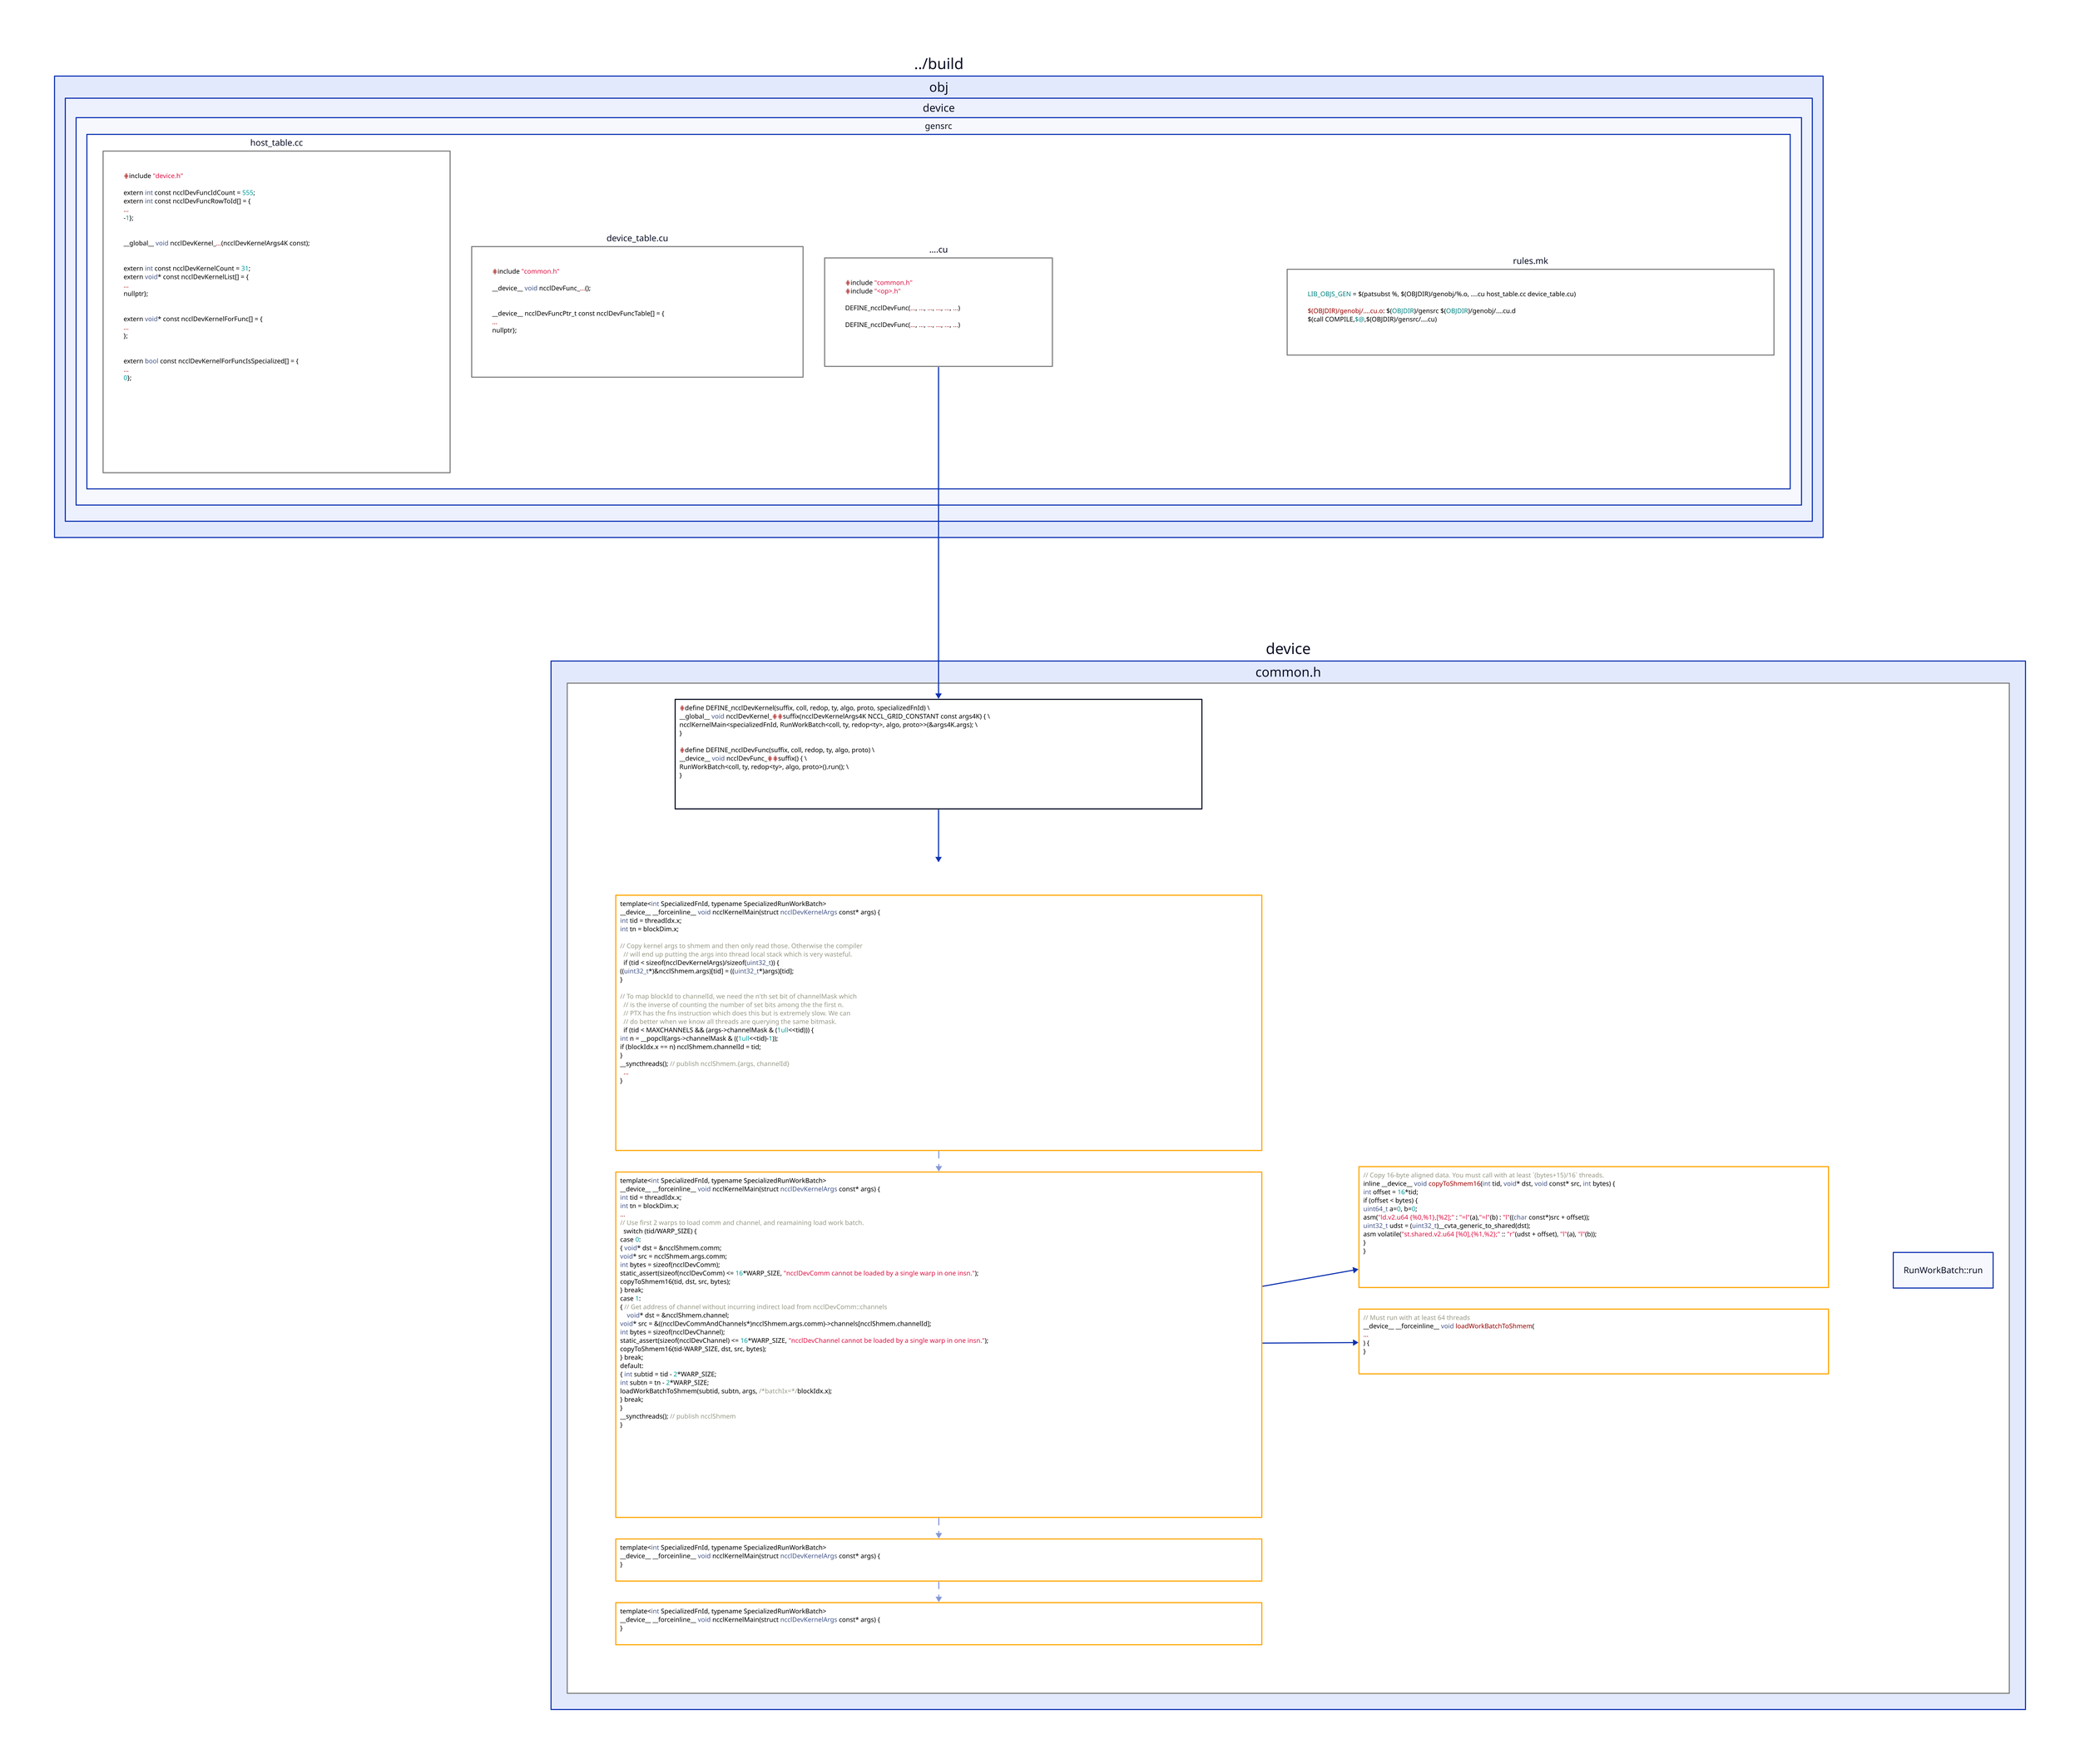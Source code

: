 # device/
device: {
    common\.h: {
        DEFINE: |cpp
            ⋕define DEFINE_ncclDevKernel(suffix, coll, redop, ty, algo, proto, specializedFnId) \
              __global__ void ncclDevKernel_⋕⋕suffix(ncclDevKernelArgs4K NCCL_GRID_CONSTANT const args4K) { \
                ncclKernelMain<specializedFnId, RunWorkBatch<coll, ty, redop<ty>, algo, proto>>(&args4K.args); \
              }

            ⋕define DEFINE_ncclDevFunc(suffix, coll, redop, ty, algo, proto) \
              __device__ void ncclDevFunc_⋕⋕suffix() { \
                RunWorkBatch<coll, ty, redop<ty>, algo, proto>().run(); \
              }
        |
        DEFINE -> ncclKernelMainWrapper

        ncclKernelMainWrapper: {
            grid-columns: 1

            ncclKernelMain: |cpp
                template<int SpecializedFnId, typename SpecializedRunWorkBatch>
                __device__ __forceinline__ void ncclKernelMain(struct ncclDevKernelArgs const* args) {
                  int tid = threadIdx.x;
                  int tn = blockDim.x;

                  // Copy kernel args to shmem and then only read those. Otherwise the compiler
                  // will end up putting the args into thread local stack which is very wasteful.
                  if (tid < sizeof(ncclDevKernelArgs)/sizeof(uint32_t)) {
                    ((uint32_t*)&ncclShmem.args)[tid] = ((uint32_t*)args)[tid];
                  }

                  // To map blockId to channelId, we need the n'th set bit of channelMask which
                  // is the inverse of counting the number of set bits among the the first n.
                  // PTX has the fns instruction which does this but is extremely slow. We can
                  // do better when we know all threads are querying the same bitmask.
                  if (tid < MAXCHANNELS && (args->channelMask & (1ull<<tid))) {
                    int n = __popcll(args->channelMask & ((1ull<<tid)-1));
                    if (blockIdx.x == n) ncclShmem.channelId = tid;
                  }
                  __syncthreads(); // publish ncclShmem.{args, channelId}
                  …
                }
            |
            ncclKernelMain.style.stroke: orange
            ncclKernelMain -> ncclKernelMain1: {
                style: {
                    stroke-dash: 6
                    opacity: 0.5
                }
            }
            ncclKernelMain1: |cpp
                template<int SpecializedFnId, typename SpecializedRunWorkBatch>
                __device__ __forceinline__ void ncclKernelMain(struct ncclDevKernelArgs const* args) {
                  int tid = threadIdx.x;
                  int tn = blockDim.x;
                  …
                  // Use first 2 warps to load comm and channel, and reamaining load work batch.
                  switch (tid/WARP_SIZE) {
                  case 0:
                    { void* dst = &ncclShmem.comm;
                    void* src = ncclShmem.args.comm;
                    int bytes = sizeof(ncclDevComm);
                    static_assert(sizeof(ncclDevComm) <= 16*WARP_SIZE, "ncclDevComm cannot be loaded by a single warp in one insn.");
                    copyToShmem16(tid, dst, src, bytes);
                    } break;
                  case 1:
                    { // Get address of channel without incurring indirect load from ncclDevComm::channels
                    void* dst = &ncclShmem.channel;
                    void* src = &((ncclDevCommAndChannels*)ncclShmem.args.comm)->channels[ncclShmem.channelId];
                    int bytes = sizeof(ncclDevChannel);
                    static_assert(sizeof(ncclDevChannel) <= 16*WARP_SIZE, "ncclDevChannel cannot be loaded by a single warp in one insn.");
                    copyToShmem16(tid-WARP_SIZE, dst, src, bytes);
                    } break;
                  default:
                    { int subtid = tid - 2*WARP_SIZE;
                    int subtn = tn - 2*WARP_SIZE;
                    loadWorkBatchToShmem(subtid, subtn, args, /*batchIx=*/blockIdx.x);
                    } break;
                  }
                  __syncthreads(); // publish ncclShmem
                }
            |
            ncclKernelMain1.style.stroke: orange
            ncclKernelMain1 -> ncclKernelMain2: {
                style: {
                    stroke-dash: 6
                    opacity: 0.5
                }
            }
            ncclKernelMain2: |cpp
                template<int SpecializedFnId, typename SpecializedRunWorkBatch>
                __device__ __forceinline__ void ncclKernelMain(struct ncclDevKernelArgs const* args) {
                }
            |
            ncclKernelMain2.style.stroke: orange
            ncclKernelMain2 -> ncclKernelMain3: {
                style: {
                    stroke-dash: 6
                    opacity: 0.5
                }
            }
            ncclKernelMain3: |cpp
                template<int SpecializedFnId, typename SpecializedRunWorkBatch>
                __device__ __forceinline__ void ncclKernelMain(struct ncclDevKernelArgs const* args) {
                }
            |
            ncclKernelMain3.style.stroke: orange
        }
        ncclKernelMainWrapper.style.opacity: 0

        ncclKernelMainWrapper.ncclKernelMain1 -> utilWrapper.copyToShmem16
        ncclKernelMainWrapper.ncclKernelMain1 -> utilWrapper.loadWorkBatchToShmem
        utilWrapper: {
            grid-columns: 1

            copyToShmem16: |cpp
                // Copy 16-byte aligned data. You must call with at least `(bytes+15)/16` threads.
                inline __device__ void copyToShmem16(int tid, void* dst, void const* src, int bytes) {
                int offset = 16*tid;
                  if (offset < bytes) {
                    uint64_t a=0, b=0;
                    asm("ld.v2.u64 {%0,%1},[%2];" : "=l"(a),"=l"(b) : "l"((char const*)src + offset));
                    uint32_t udst = (uint32_t)__cvta_generic_to_shared(dst);
                    asm volatile("st.shared.v2.u64 [%0],{%1,%2};" :: "r"(udst + offset), "l"(a), "l"(b));
                  }
                }
            |
            copyToShmem16.style.stroke: orange

            loadWorkBatchToShmem: |cpp
                // Must run with at least 64 threads
                __device__ __forceinline__ void loadWorkBatchToShmem(
                    …
                  ) {
                }
            |
            loadWorkBatchToShmem.style.stroke: orange
        }
        utilWrapper.style.opacity: 0

        RunWorkBatch\:\:run
    }
    common\.h.style.stroke: gray
    common\.h.style.fill: white
}
# ../build/obj/device/gensrc/
\.\./build: {
    obj: {
        device: {
            gensrc: {
                # `#` may be a special token in D2; using it in code snippet
                # leads to error, which poses challenges to C syntax, e.g.,
                # `#include`, `#if` and `#endif`, etc. As a workaround, use `⋕`
                # (Unicode 22D5) in all snippets in `gensrc/`.
                host_table\.cc: {
                    # `ncclDevKernelForFunc` maps primary ID to kernel function
                    # pointer. There are duplicate kernels because not all are
                    # specilized.
                    code: |cpp
                        ⋕include "device.h"

                        extern int const ncclDevFuncIdCount = 555;
                        extern int const ncclDevFuncRowToId[] = {
                            …
                        -1};


                        __global__ void ncclDevKernel_…(ncclDevKernelArgs4K const);


                        extern int const ncclDevKernelCount = 31;
                        extern void* const ncclDevKernelList[] = {
                            …
                        nullptr};


                        extern void* const ncclDevKernelForFunc[] = {
                            …
                        };


                        extern bool const ncclDevKernelForFuncIsSpecialized[] = {
                            …
                        0};
                    | # `ncclDevKernelForFuncIsSpecialized[i]` indicates if
                      # `ncclDevKernelForFunc[i]` is specilized.
                    code.style.stroke: transparent
                }
                host_table\.cc: {
                    style: {
                        stroke: gray
                        fill: white
                    }
                }
                device_table\.cu: {
                    code: |cpp
                        ⋕include "common.h"

                        __device__ void ncclDevFunc_…();


                        __device__ ncclDevFuncPtr_t const ncclDevFuncTable[] = {
                            …
                        nullptr};
                    |
                    code.style.stroke: transparent
                }
                device_table\.cu: {
                    style: {
                        stroke: gray
                        fill: white
                    }
                }
                …\.cu: {
                    kernel: |cpp
                        ⋕include "common.h"
                        ⋕include "<op>.h"

                        DEFINE_ncclDevFunc(…, …, …, …, …, …)

                        DEFINE_ncclDevFunc(…, …, …, …, …, …)
                    |
                    kernel.style.stroke: transparent
                }
                …\.cu: {
                    style: {
                        stroke: gray
                        fill: white
                    }
                }
                rules\.mk: {
                    compile: |Makefile
                        LIB_OBJS_GEN = $(patsubst %, $(OBJDIR)/genobj/%.o, ….cu host_table.cc device_table.cu)

                        $(OBJDIR)/genobj/….cu.o: $(OBJDIR)/gensrc $(OBJDIR)/genobj/….cu.d
                            $(call COMPILE,$@,$(OBJDIR)/gensrc/….cu)
                    |
                    compile.style.stroke: transparent
                }
                rules\.mk: {
                    style: {
                        stroke: gray
                        fill: white
                    }
                }
            }
        }
    }
}
\.\./build.obj.device.gensrc.…\.cu -> device.common\.h.DEFINE
